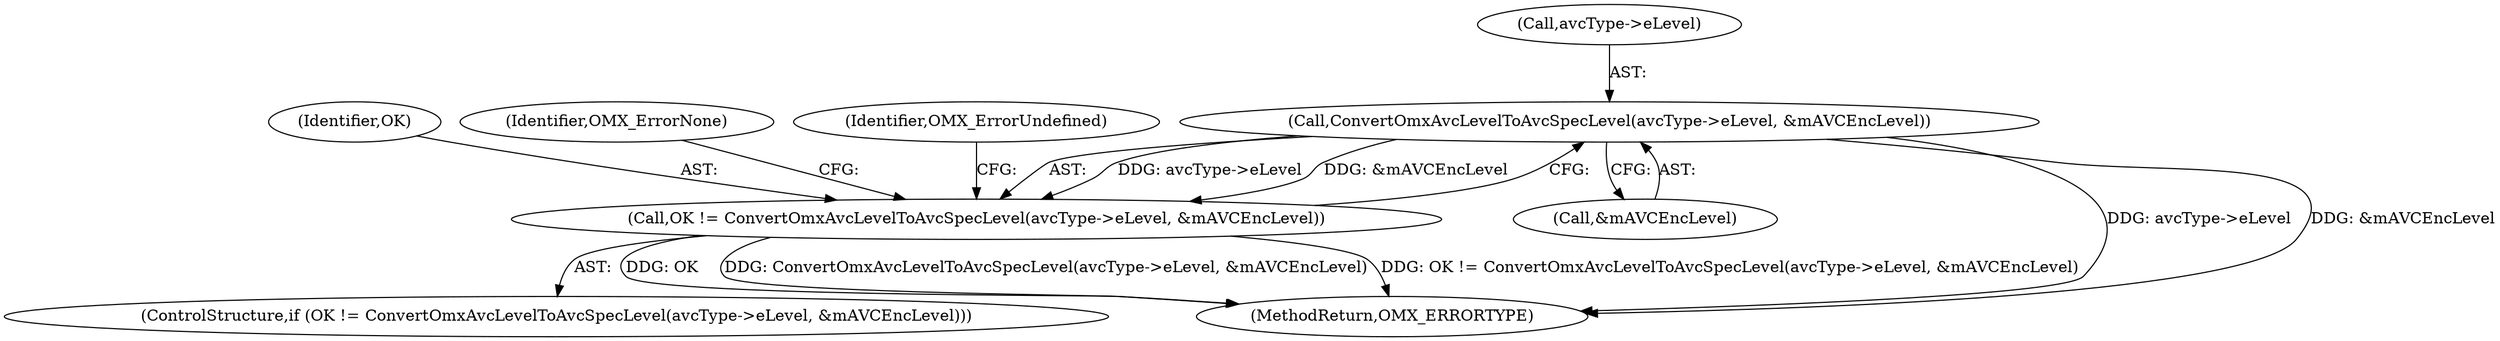 digraph "0_Android_295c883fe3105b19bcd0f9e07d54c6b589fc5bff_13@pointer" {
"1000258" [label="(Call,ConvertOmxAvcLevelToAvcSpecLevel(avcType->eLevel, &mAVCEncLevel))"];
"1000256" [label="(Call,OK != ConvertOmxAvcLevelToAvcSpecLevel(avcType->eLevel, &mAVCEncLevel))"];
"1000257" [label="(Identifier,OK)"];
"1000262" [label="(Call,&mAVCEncLevel)"];
"1000255" [label="(ControlStructure,if (OK != ConvertOmxAvcLevelToAvcSpecLevel(avcType->eLevel, &mAVCEncLevel)))"];
"1000256" [label="(Call,OK != ConvertOmxAvcLevelToAvcSpecLevel(avcType->eLevel, &mAVCEncLevel))"];
"1000268" [label="(Identifier,OMX_ErrorNone)"];
"1000266" [label="(Identifier,OMX_ErrorUndefined)"];
"1000274" [label="(MethodReturn,OMX_ERRORTYPE)"];
"1000258" [label="(Call,ConvertOmxAvcLevelToAvcSpecLevel(avcType->eLevel, &mAVCEncLevel))"];
"1000259" [label="(Call,avcType->eLevel)"];
"1000258" -> "1000256"  [label="AST: "];
"1000258" -> "1000262"  [label="CFG: "];
"1000259" -> "1000258"  [label="AST: "];
"1000262" -> "1000258"  [label="AST: "];
"1000256" -> "1000258"  [label="CFG: "];
"1000258" -> "1000274"  [label="DDG: avcType->eLevel"];
"1000258" -> "1000274"  [label="DDG: &mAVCEncLevel"];
"1000258" -> "1000256"  [label="DDG: avcType->eLevel"];
"1000258" -> "1000256"  [label="DDG: &mAVCEncLevel"];
"1000256" -> "1000255"  [label="AST: "];
"1000257" -> "1000256"  [label="AST: "];
"1000266" -> "1000256"  [label="CFG: "];
"1000268" -> "1000256"  [label="CFG: "];
"1000256" -> "1000274"  [label="DDG: OK"];
"1000256" -> "1000274"  [label="DDG: ConvertOmxAvcLevelToAvcSpecLevel(avcType->eLevel, &mAVCEncLevel)"];
"1000256" -> "1000274"  [label="DDG: OK != ConvertOmxAvcLevelToAvcSpecLevel(avcType->eLevel, &mAVCEncLevel)"];
}
